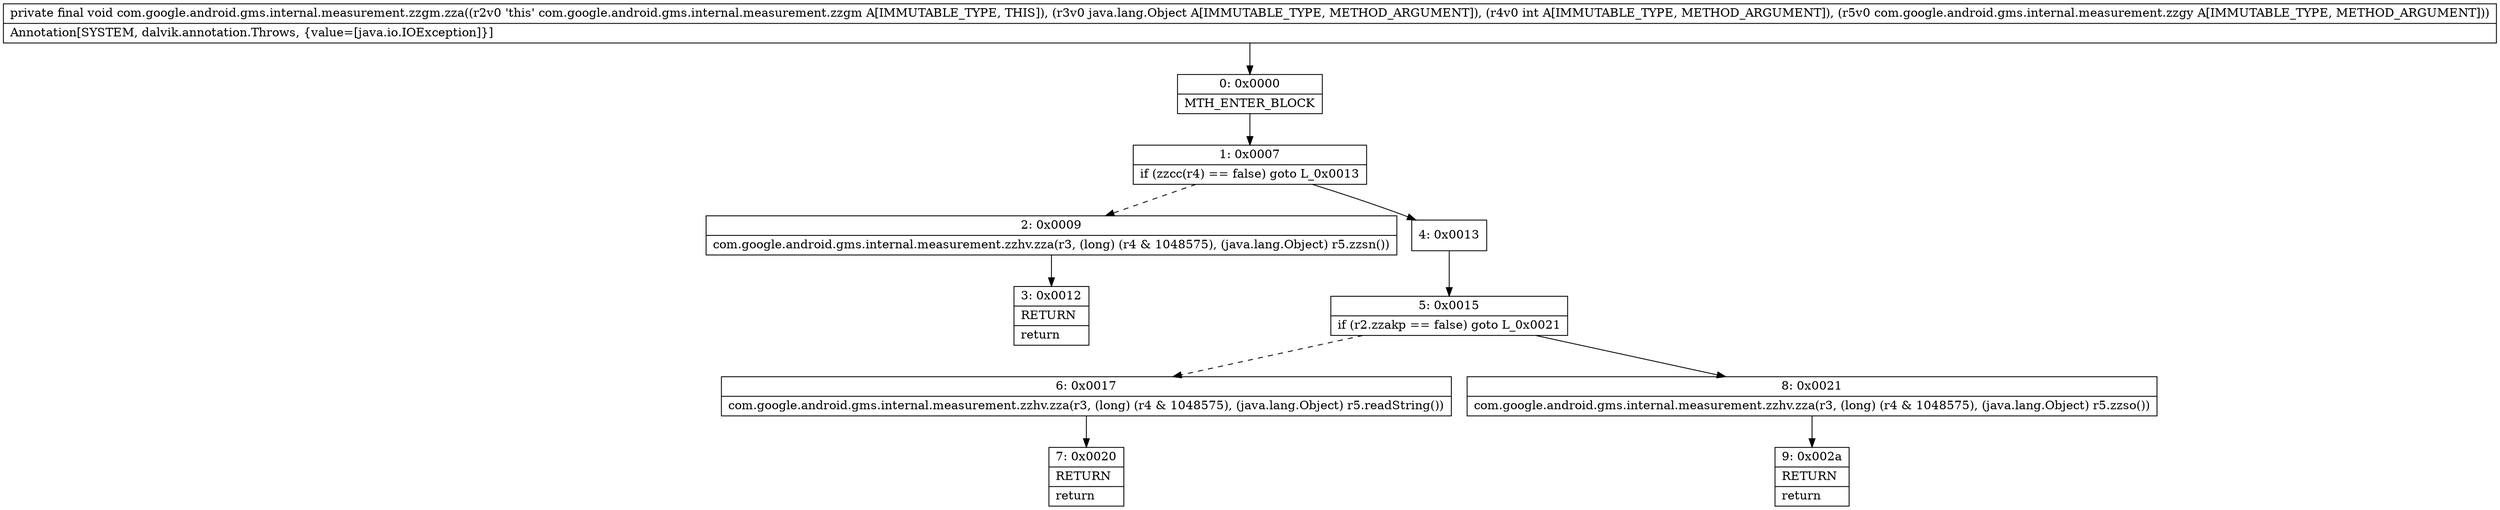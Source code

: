 digraph "CFG forcom.google.android.gms.internal.measurement.zzgm.zza(Ljava\/lang\/Object;ILcom\/google\/android\/gms\/internal\/measurement\/zzgy;)V" {
Node_0 [shape=record,label="{0\:\ 0x0000|MTH_ENTER_BLOCK\l}"];
Node_1 [shape=record,label="{1\:\ 0x0007|if (zzcc(r4) == false) goto L_0x0013\l}"];
Node_2 [shape=record,label="{2\:\ 0x0009|com.google.android.gms.internal.measurement.zzhv.zza(r3, (long) (r4 & 1048575), (java.lang.Object) r5.zzsn())\l}"];
Node_3 [shape=record,label="{3\:\ 0x0012|RETURN\l|return\l}"];
Node_4 [shape=record,label="{4\:\ 0x0013}"];
Node_5 [shape=record,label="{5\:\ 0x0015|if (r2.zzakp == false) goto L_0x0021\l}"];
Node_6 [shape=record,label="{6\:\ 0x0017|com.google.android.gms.internal.measurement.zzhv.zza(r3, (long) (r4 & 1048575), (java.lang.Object) r5.readString())\l}"];
Node_7 [shape=record,label="{7\:\ 0x0020|RETURN\l|return\l}"];
Node_8 [shape=record,label="{8\:\ 0x0021|com.google.android.gms.internal.measurement.zzhv.zza(r3, (long) (r4 & 1048575), (java.lang.Object) r5.zzso())\l}"];
Node_9 [shape=record,label="{9\:\ 0x002a|RETURN\l|return\l}"];
MethodNode[shape=record,label="{private final void com.google.android.gms.internal.measurement.zzgm.zza((r2v0 'this' com.google.android.gms.internal.measurement.zzgm A[IMMUTABLE_TYPE, THIS]), (r3v0 java.lang.Object A[IMMUTABLE_TYPE, METHOD_ARGUMENT]), (r4v0 int A[IMMUTABLE_TYPE, METHOD_ARGUMENT]), (r5v0 com.google.android.gms.internal.measurement.zzgy A[IMMUTABLE_TYPE, METHOD_ARGUMENT]))  | Annotation[SYSTEM, dalvik.annotation.Throws, \{value=[java.io.IOException]\}]\l}"];
MethodNode -> Node_0;
Node_0 -> Node_1;
Node_1 -> Node_2[style=dashed];
Node_1 -> Node_4;
Node_2 -> Node_3;
Node_4 -> Node_5;
Node_5 -> Node_6[style=dashed];
Node_5 -> Node_8;
Node_6 -> Node_7;
Node_8 -> Node_9;
}


